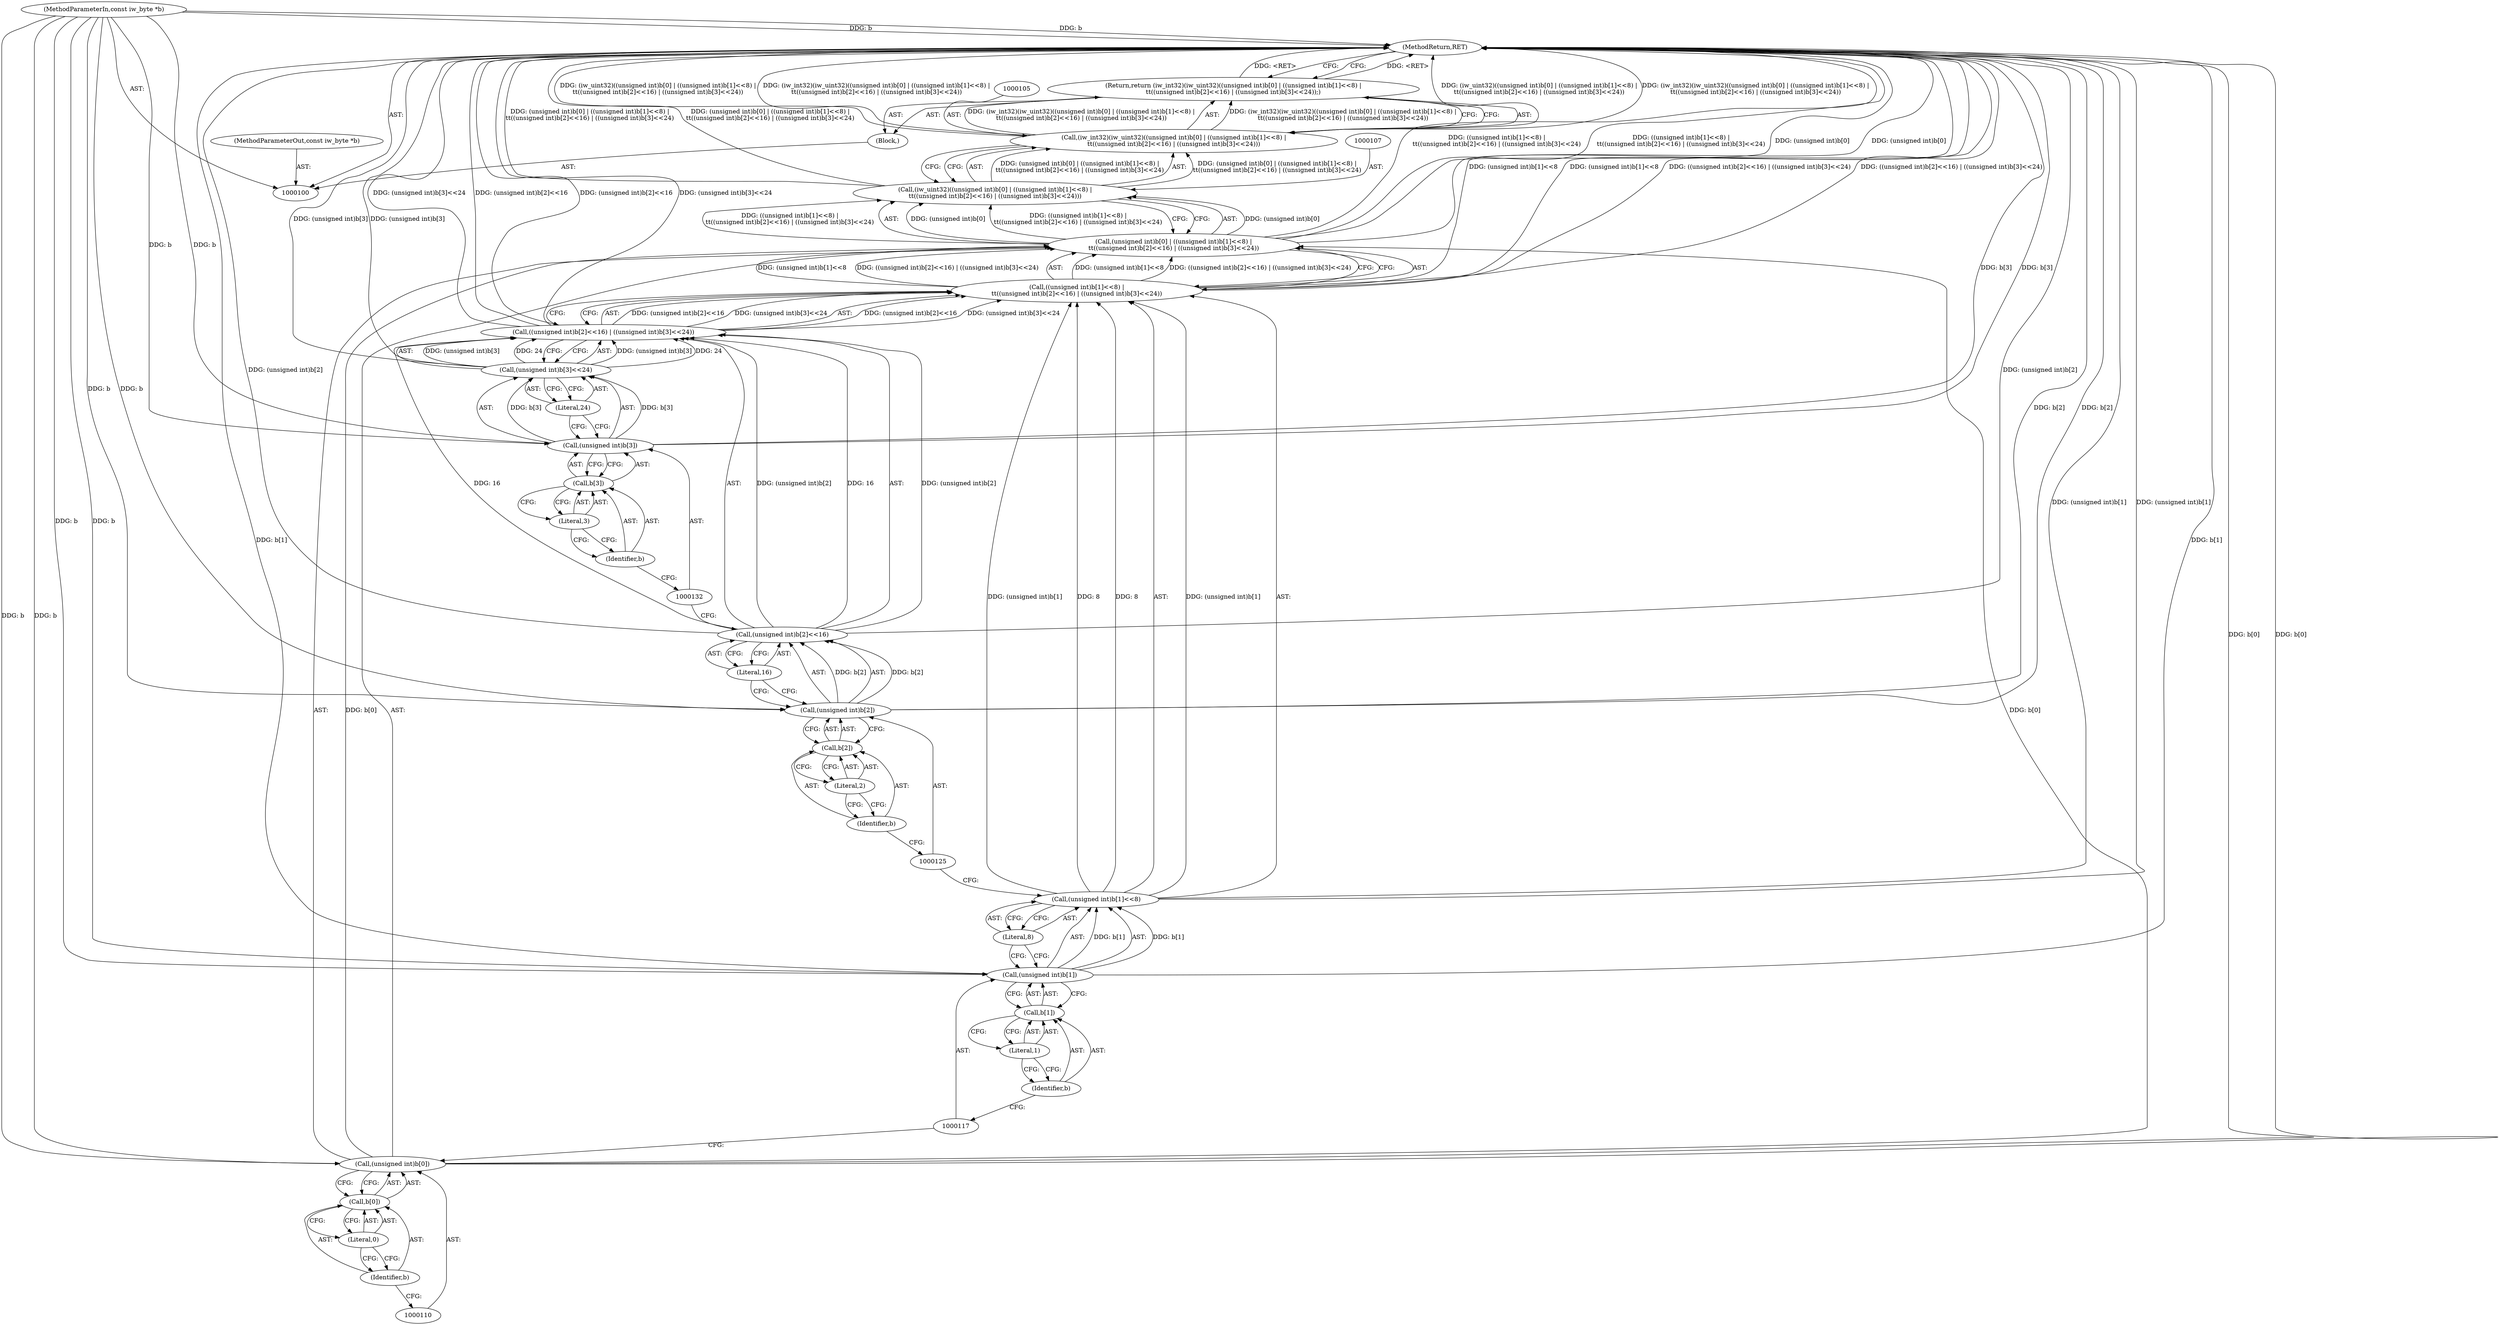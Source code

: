 digraph "0_imageworsener_a00183107d4b84bc8a714290e824ca9c68dac738_1" {
"1000137" [label="(MethodReturn,RET)"];
"1000101" [label="(MethodParameterIn,const iw_byte *b)"];
"1000162" [label="(MethodParameterOut,const iw_byte *b)"];
"1000102" [label="(Block,)"];
"1000103" [label="(Return,return (iw_int32)(iw_uint32)((unsigned int)b[0] | ((unsigned int)b[1]<<8) |\n\t\t((unsigned int)b[2]<<16) | ((unsigned int)b[3]<<24));)"];
"1000106" [label="(Call,(iw_uint32)((unsigned int)b[0] | ((unsigned int)b[1]<<8) |\n\t\t((unsigned int)b[2]<<16) | ((unsigned int)b[3]<<24)))"];
"1000108" [label="(Call,(unsigned int)b[0] | ((unsigned int)b[1]<<8) |\n\t\t((unsigned int)b[2]<<16) | ((unsigned int)b[3]<<24))"];
"1000109" [label="(Call,(unsigned int)b[0])"];
"1000111" [label="(Call,b[0])"];
"1000112" [label="(Identifier,b)"];
"1000113" [label="(Literal,0)"];
"1000114" [label="(Call,((unsigned int)b[1]<<8) |\n\t\t((unsigned int)b[2]<<16) | ((unsigned int)b[3]<<24))"];
"1000115" [label="(Call,(unsigned int)b[1]<<8)"];
"1000116" [label="(Call,(unsigned int)b[1])"];
"1000118" [label="(Call,b[1])"];
"1000119" [label="(Identifier,b)"];
"1000120" [label="(Literal,1)"];
"1000121" [label="(Literal,8)"];
"1000104" [label="(Call,(iw_int32)(iw_uint32)((unsigned int)b[0] | ((unsigned int)b[1]<<8) |\n\t\t((unsigned int)b[2]<<16) | ((unsigned int)b[3]<<24)))"];
"1000126" [label="(Call,b[2])"];
"1000127" [label="(Identifier,b)"];
"1000128" [label="(Literal,2)"];
"1000122" [label="(Call,((unsigned int)b[2]<<16) | ((unsigned int)b[3]<<24))"];
"1000129" [label="(Literal,16)"];
"1000123" [label="(Call,(unsigned int)b[2]<<16)"];
"1000124" [label="(Call,(unsigned int)b[2])"];
"1000130" [label="(Call,(unsigned int)b[3]<<24)"];
"1000131" [label="(Call,(unsigned int)b[3])"];
"1000133" [label="(Call,b[3])"];
"1000134" [label="(Identifier,b)"];
"1000135" [label="(Literal,3)"];
"1000136" [label="(Literal,24)"];
"1000137" -> "1000100"  [label="AST: "];
"1000137" -> "1000103"  [label="CFG: "];
"1000103" -> "1000137"  [label="DDG: <RET>"];
"1000106" -> "1000137"  [label="DDG: (unsigned int)b[0] | ((unsigned int)b[1]<<8) |\n\t\t((unsigned int)b[2]<<16) | ((unsigned int)b[3]<<24)"];
"1000104" -> "1000137"  [label="DDG: (iw_int32)(iw_uint32)((unsigned int)b[0] | ((unsigned int)b[1]<<8) |\n\t\t((unsigned int)b[2]<<16) | ((unsigned int)b[3]<<24))"];
"1000104" -> "1000137"  [label="DDG: (iw_uint32)((unsigned int)b[0] | ((unsigned int)b[1]<<8) |\n\t\t((unsigned int)b[2]<<16) | ((unsigned int)b[3]<<24))"];
"1000108" -> "1000137"  [label="DDG: ((unsigned int)b[1]<<8) |\n\t\t((unsigned int)b[2]<<16) | ((unsigned int)b[3]<<24)"];
"1000108" -> "1000137"  [label="DDG: (unsigned int)b[0]"];
"1000122" -> "1000137"  [label="DDG: (unsigned int)b[2]<<16"];
"1000122" -> "1000137"  [label="DDG: (unsigned int)b[3]<<24"];
"1000114" -> "1000137"  [label="DDG: (unsigned int)b[1]<<8"];
"1000114" -> "1000137"  [label="DDG: ((unsigned int)b[2]<<16) | ((unsigned int)b[3]<<24)"];
"1000116" -> "1000137"  [label="DDG: b[1]"];
"1000131" -> "1000137"  [label="DDG: b[3]"];
"1000101" -> "1000137"  [label="DDG: b"];
"1000124" -> "1000137"  [label="DDG: b[2]"];
"1000109" -> "1000137"  [label="DDG: b[0]"];
"1000115" -> "1000137"  [label="DDG: (unsigned int)b[1]"];
"1000130" -> "1000137"  [label="DDG: (unsigned int)b[3]"];
"1000123" -> "1000137"  [label="DDG: (unsigned int)b[2]"];
"1000101" -> "1000100"  [label="AST: "];
"1000101" -> "1000137"  [label="DDG: b"];
"1000101" -> "1000109"  [label="DDG: b"];
"1000101" -> "1000116"  [label="DDG: b"];
"1000101" -> "1000124"  [label="DDG: b"];
"1000101" -> "1000131"  [label="DDG: b"];
"1000162" -> "1000100"  [label="AST: "];
"1000102" -> "1000100"  [label="AST: "];
"1000103" -> "1000102"  [label="AST: "];
"1000103" -> "1000102"  [label="AST: "];
"1000103" -> "1000104"  [label="CFG: "];
"1000104" -> "1000103"  [label="AST: "];
"1000137" -> "1000103"  [label="CFG: "];
"1000103" -> "1000137"  [label="DDG: <RET>"];
"1000104" -> "1000103"  [label="DDG: (iw_int32)(iw_uint32)((unsigned int)b[0] | ((unsigned int)b[1]<<8) |\n\t\t((unsigned int)b[2]<<16) | ((unsigned int)b[3]<<24))"];
"1000106" -> "1000104"  [label="AST: "];
"1000106" -> "1000108"  [label="CFG: "];
"1000107" -> "1000106"  [label="AST: "];
"1000108" -> "1000106"  [label="AST: "];
"1000104" -> "1000106"  [label="CFG: "];
"1000106" -> "1000137"  [label="DDG: (unsigned int)b[0] | ((unsigned int)b[1]<<8) |\n\t\t((unsigned int)b[2]<<16) | ((unsigned int)b[3]<<24)"];
"1000106" -> "1000104"  [label="DDG: (unsigned int)b[0] | ((unsigned int)b[1]<<8) |\n\t\t((unsigned int)b[2]<<16) | ((unsigned int)b[3]<<24)"];
"1000108" -> "1000106"  [label="DDG: (unsigned int)b[0]"];
"1000108" -> "1000106"  [label="DDG: ((unsigned int)b[1]<<8) |\n\t\t((unsigned int)b[2]<<16) | ((unsigned int)b[3]<<24)"];
"1000108" -> "1000106"  [label="AST: "];
"1000108" -> "1000114"  [label="CFG: "];
"1000109" -> "1000108"  [label="AST: "];
"1000114" -> "1000108"  [label="AST: "];
"1000106" -> "1000108"  [label="CFG: "];
"1000108" -> "1000137"  [label="DDG: ((unsigned int)b[1]<<8) |\n\t\t((unsigned int)b[2]<<16) | ((unsigned int)b[3]<<24)"];
"1000108" -> "1000137"  [label="DDG: (unsigned int)b[0]"];
"1000108" -> "1000106"  [label="DDG: (unsigned int)b[0]"];
"1000108" -> "1000106"  [label="DDG: ((unsigned int)b[1]<<8) |\n\t\t((unsigned int)b[2]<<16) | ((unsigned int)b[3]<<24)"];
"1000109" -> "1000108"  [label="DDG: b[0]"];
"1000114" -> "1000108"  [label="DDG: (unsigned int)b[1]<<8"];
"1000114" -> "1000108"  [label="DDG: ((unsigned int)b[2]<<16) | ((unsigned int)b[3]<<24)"];
"1000109" -> "1000108"  [label="AST: "];
"1000109" -> "1000111"  [label="CFG: "];
"1000110" -> "1000109"  [label="AST: "];
"1000111" -> "1000109"  [label="AST: "];
"1000117" -> "1000109"  [label="CFG: "];
"1000109" -> "1000137"  [label="DDG: b[0]"];
"1000109" -> "1000108"  [label="DDG: b[0]"];
"1000101" -> "1000109"  [label="DDG: b"];
"1000111" -> "1000109"  [label="AST: "];
"1000111" -> "1000113"  [label="CFG: "];
"1000112" -> "1000111"  [label="AST: "];
"1000113" -> "1000111"  [label="AST: "];
"1000109" -> "1000111"  [label="CFG: "];
"1000112" -> "1000111"  [label="AST: "];
"1000112" -> "1000110"  [label="CFG: "];
"1000113" -> "1000112"  [label="CFG: "];
"1000113" -> "1000111"  [label="AST: "];
"1000113" -> "1000112"  [label="CFG: "];
"1000111" -> "1000113"  [label="CFG: "];
"1000114" -> "1000108"  [label="AST: "];
"1000114" -> "1000122"  [label="CFG: "];
"1000115" -> "1000114"  [label="AST: "];
"1000122" -> "1000114"  [label="AST: "];
"1000108" -> "1000114"  [label="CFG: "];
"1000114" -> "1000137"  [label="DDG: (unsigned int)b[1]<<8"];
"1000114" -> "1000137"  [label="DDG: ((unsigned int)b[2]<<16) | ((unsigned int)b[3]<<24)"];
"1000114" -> "1000108"  [label="DDG: (unsigned int)b[1]<<8"];
"1000114" -> "1000108"  [label="DDG: ((unsigned int)b[2]<<16) | ((unsigned int)b[3]<<24)"];
"1000115" -> "1000114"  [label="DDG: (unsigned int)b[1]"];
"1000115" -> "1000114"  [label="DDG: 8"];
"1000122" -> "1000114"  [label="DDG: (unsigned int)b[2]<<16"];
"1000122" -> "1000114"  [label="DDG: (unsigned int)b[3]<<24"];
"1000115" -> "1000114"  [label="AST: "];
"1000115" -> "1000121"  [label="CFG: "];
"1000116" -> "1000115"  [label="AST: "];
"1000121" -> "1000115"  [label="AST: "];
"1000125" -> "1000115"  [label="CFG: "];
"1000115" -> "1000137"  [label="DDG: (unsigned int)b[1]"];
"1000115" -> "1000114"  [label="DDG: (unsigned int)b[1]"];
"1000115" -> "1000114"  [label="DDG: 8"];
"1000116" -> "1000115"  [label="DDG: b[1]"];
"1000116" -> "1000115"  [label="AST: "];
"1000116" -> "1000118"  [label="CFG: "];
"1000117" -> "1000116"  [label="AST: "];
"1000118" -> "1000116"  [label="AST: "];
"1000121" -> "1000116"  [label="CFG: "];
"1000116" -> "1000137"  [label="DDG: b[1]"];
"1000116" -> "1000115"  [label="DDG: b[1]"];
"1000101" -> "1000116"  [label="DDG: b"];
"1000118" -> "1000116"  [label="AST: "];
"1000118" -> "1000120"  [label="CFG: "];
"1000119" -> "1000118"  [label="AST: "];
"1000120" -> "1000118"  [label="AST: "];
"1000116" -> "1000118"  [label="CFG: "];
"1000119" -> "1000118"  [label="AST: "];
"1000119" -> "1000117"  [label="CFG: "];
"1000120" -> "1000119"  [label="CFG: "];
"1000120" -> "1000118"  [label="AST: "];
"1000120" -> "1000119"  [label="CFG: "];
"1000118" -> "1000120"  [label="CFG: "];
"1000121" -> "1000115"  [label="AST: "];
"1000121" -> "1000116"  [label="CFG: "];
"1000115" -> "1000121"  [label="CFG: "];
"1000104" -> "1000103"  [label="AST: "];
"1000104" -> "1000106"  [label="CFG: "];
"1000105" -> "1000104"  [label="AST: "];
"1000106" -> "1000104"  [label="AST: "];
"1000103" -> "1000104"  [label="CFG: "];
"1000104" -> "1000137"  [label="DDG: (iw_int32)(iw_uint32)((unsigned int)b[0] | ((unsigned int)b[1]<<8) |\n\t\t((unsigned int)b[2]<<16) | ((unsigned int)b[3]<<24))"];
"1000104" -> "1000137"  [label="DDG: (iw_uint32)((unsigned int)b[0] | ((unsigned int)b[1]<<8) |\n\t\t((unsigned int)b[2]<<16) | ((unsigned int)b[3]<<24))"];
"1000104" -> "1000103"  [label="DDG: (iw_int32)(iw_uint32)((unsigned int)b[0] | ((unsigned int)b[1]<<8) |\n\t\t((unsigned int)b[2]<<16) | ((unsigned int)b[3]<<24))"];
"1000106" -> "1000104"  [label="DDG: (unsigned int)b[0] | ((unsigned int)b[1]<<8) |\n\t\t((unsigned int)b[2]<<16) | ((unsigned int)b[3]<<24)"];
"1000126" -> "1000124"  [label="AST: "];
"1000126" -> "1000128"  [label="CFG: "];
"1000127" -> "1000126"  [label="AST: "];
"1000128" -> "1000126"  [label="AST: "];
"1000124" -> "1000126"  [label="CFG: "];
"1000127" -> "1000126"  [label="AST: "];
"1000127" -> "1000125"  [label="CFG: "];
"1000128" -> "1000127"  [label="CFG: "];
"1000128" -> "1000126"  [label="AST: "];
"1000128" -> "1000127"  [label="CFG: "];
"1000126" -> "1000128"  [label="CFG: "];
"1000122" -> "1000114"  [label="AST: "];
"1000122" -> "1000130"  [label="CFG: "];
"1000123" -> "1000122"  [label="AST: "];
"1000130" -> "1000122"  [label="AST: "];
"1000114" -> "1000122"  [label="CFG: "];
"1000122" -> "1000137"  [label="DDG: (unsigned int)b[2]<<16"];
"1000122" -> "1000137"  [label="DDG: (unsigned int)b[3]<<24"];
"1000122" -> "1000114"  [label="DDG: (unsigned int)b[2]<<16"];
"1000122" -> "1000114"  [label="DDG: (unsigned int)b[3]<<24"];
"1000123" -> "1000122"  [label="DDG: (unsigned int)b[2]"];
"1000123" -> "1000122"  [label="DDG: 16"];
"1000130" -> "1000122"  [label="DDG: (unsigned int)b[3]"];
"1000130" -> "1000122"  [label="DDG: 24"];
"1000129" -> "1000123"  [label="AST: "];
"1000129" -> "1000124"  [label="CFG: "];
"1000123" -> "1000129"  [label="CFG: "];
"1000123" -> "1000122"  [label="AST: "];
"1000123" -> "1000129"  [label="CFG: "];
"1000124" -> "1000123"  [label="AST: "];
"1000129" -> "1000123"  [label="AST: "];
"1000132" -> "1000123"  [label="CFG: "];
"1000123" -> "1000137"  [label="DDG: (unsigned int)b[2]"];
"1000123" -> "1000122"  [label="DDG: (unsigned int)b[2]"];
"1000123" -> "1000122"  [label="DDG: 16"];
"1000124" -> "1000123"  [label="DDG: b[2]"];
"1000124" -> "1000123"  [label="AST: "];
"1000124" -> "1000126"  [label="CFG: "];
"1000125" -> "1000124"  [label="AST: "];
"1000126" -> "1000124"  [label="AST: "];
"1000129" -> "1000124"  [label="CFG: "];
"1000124" -> "1000137"  [label="DDG: b[2]"];
"1000124" -> "1000123"  [label="DDG: b[2]"];
"1000101" -> "1000124"  [label="DDG: b"];
"1000130" -> "1000122"  [label="AST: "];
"1000130" -> "1000136"  [label="CFG: "];
"1000131" -> "1000130"  [label="AST: "];
"1000136" -> "1000130"  [label="AST: "];
"1000122" -> "1000130"  [label="CFG: "];
"1000130" -> "1000137"  [label="DDG: (unsigned int)b[3]"];
"1000130" -> "1000122"  [label="DDG: (unsigned int)b[3]"];
"1000130" -> "1000122"  [label="DDG: 24"];
"1000131" -> "1000130"  [label="DDG: b[3]"];
"1000131" -> "1000130"  [label="AST: "];
"1000131" -> "1000133"  [label="CFG: "];
"1000132" -> "1000131"  [label="AST: "];
"1000133" -> "1000131"  [label="AST: "];
"1000136" -> "1000131"  [label="CFG: "];
"1000131" -> "1000137"  [label="DDG: b[3]"];
"1000131" -> "1000130"  [label="DDG: b[3]"];
"1000101" -> "1000131"  [label="DDG: b"];
"1000133" -> "1000131"  [label="AST: "];
"1000133" -> "1000135"  [label="CFG: "];
"1000134" -> "1000133"  [label="AST: "];
"1000135" -> "1000133"  [label="AST: "];
"1000131" -> "1000133"  [label="CFG: "];
"1000134" -> "1000133"  [label="AST: "];
"1000134" -> "1000132"  [label="CFG: "];
"1000135" -> "1000134"  [label="CFG: "];
"1000135" -> "1000133"  [label="AST: "];
"1000135" -> "1000134"  [label="CFG: "];
"1000133" -> "1000135"  [label="CFG: "];
"1000136" -> "1000130"  [label="AST: "];
"1000136" -> "1000131"  [label="CFG: "];
"1000130" -> "1000136"  [label="CFG: "];
}
